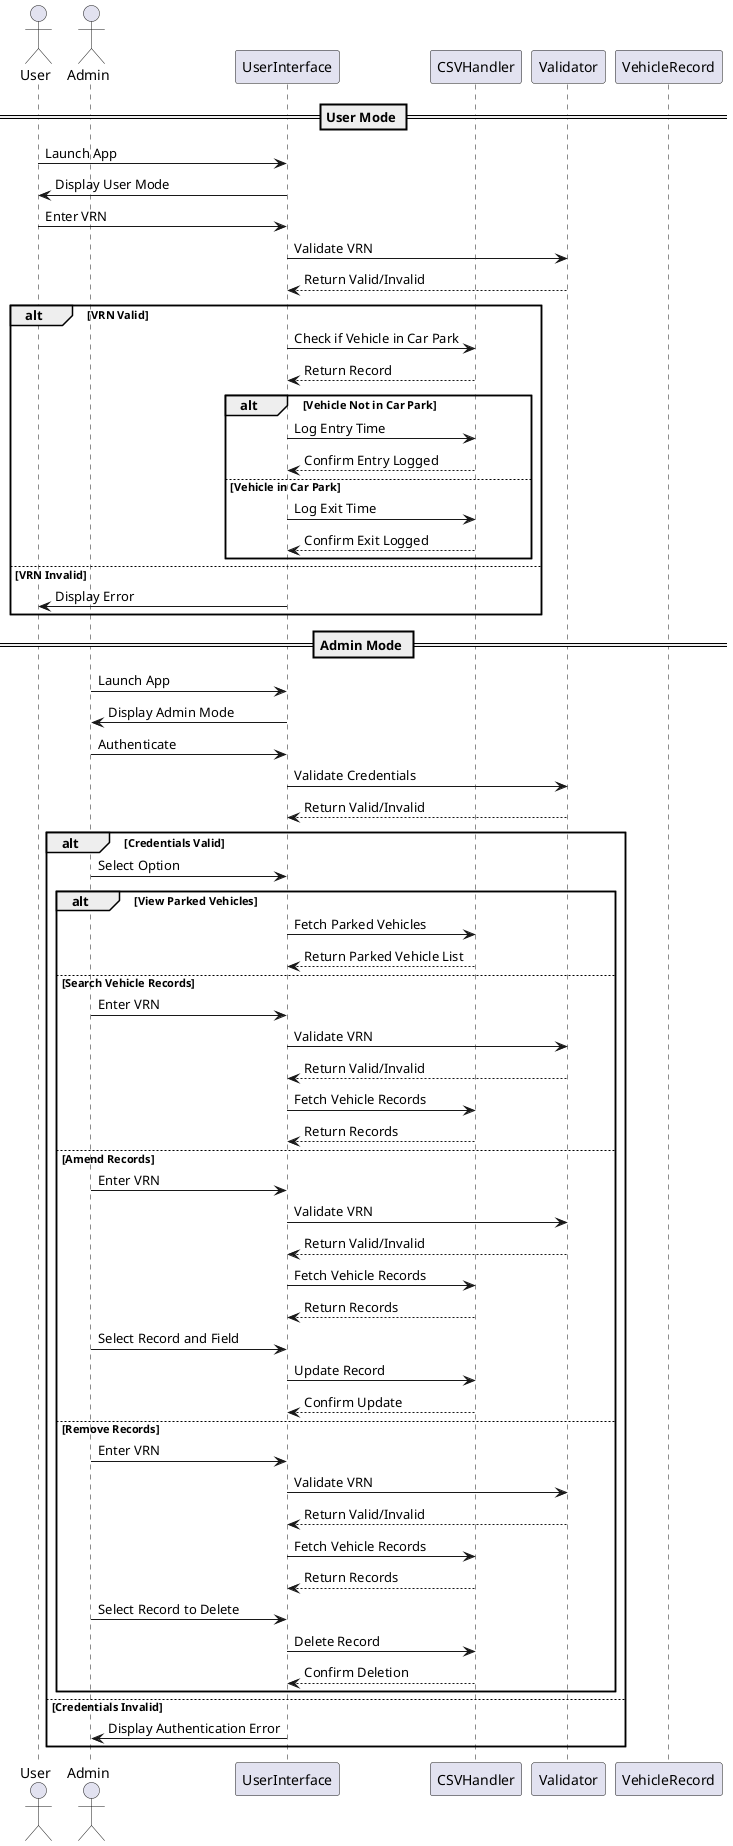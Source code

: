 @startuml sequence
actor User
actor Admin
participant "UserInterface" as UI
participant "CSVHandler" as CSV
participant "Validator"
participant "VehicleRecord" as VR

== User Mode ==
User -> UI: Launch App
UI -> User: Display User Mode
User -> UI: Enter VRN
UI -> Validator: Validate VRN
Validator --> UI: Return Valid/Invalid

alt VRN Valid
    UI -> CSV: Check if Vehicle in Car Park
    CSV --> UI: Return Record
    alt Vehicle Not in Car Park
        UI -> CSV: Log Entry Time
        CSV --> UI: Confirm Entry Logged
    else Vehicle in Car Park
        UI -> CSV: Log Exit Time
        CSV --> UI: Confirm Exit Logged
    end
else VRN Invalid
    UI -> User: Display Error
end

== Admin Mode ==
Admin -> UI: Launch App
UI -> Admin: Display Admin Mode
Admin -> UI: Authenticate
UI -> Validator: Validate Credentials
Validator --> UI: Return Valid/Invalid

alt Credentials Valid
    Admin -> UI: Select Option
    alt View Parked Vehicles
        UI -> CSV: Fetch Parked Vehicles
        CSV --> UI: Return Parked Vehicle List
    else Search Vehicle Records
        Admin -> UI: Enter VRN
        UI -> Validator: Validate VRN
        Validator --> UI: Return Valid/Invalid
        UI -> CSV: Fetch Vehicle Records
        CSV --> UI: Return Records
    else Amend Records
        Admin -> UI: Enter VRN
        UI -> Validator: Validate VRN
        Validator --> UI: Return Valid/Invalid
        UI -> CSV: Fetch Vehicle Records
        CSV --> UI: Return Records
        Admin -> UI: Select Record and Field
        UI -> CSV: Update Record
        CSV --> UI: Confirm Update
    else Remove Records
        Admin -> UI: Enter VRN
        UI -> Validator: Validate VRN
        Validator --> UI: Return Valid/Invalid
        UI -> CSV: Fetch Vehicle Records
        CSV --> UI: Return Records
        Admin -> UI: Select Record to Delete
        UI -> CSV: Delete Record
        CSV --> UI: Confirm Deletion
    end
else Credentials Invalid
    UI -> Admin: Display Authentication Error
end
@enduml
